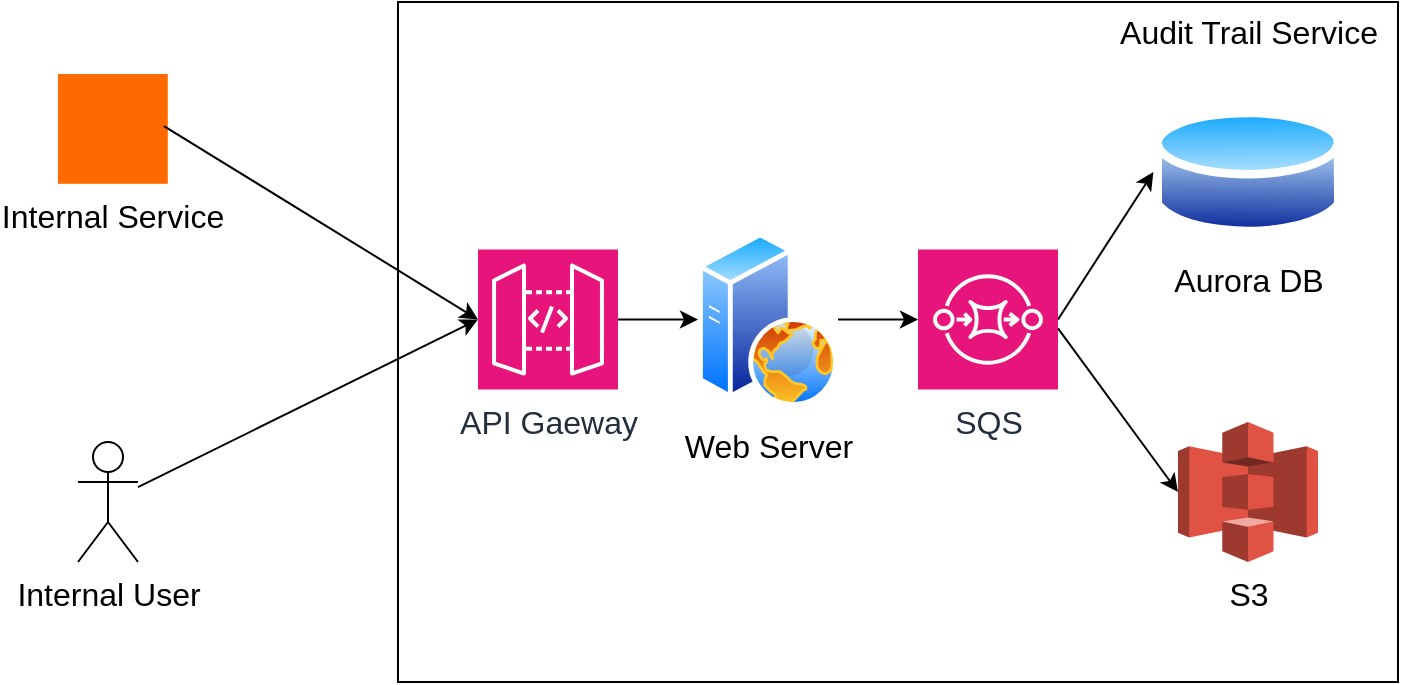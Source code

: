 <mxfile version="28.2.5">
  <diagram name="Page-1" id="VXtb2nPkONFGcZa5ZnE_">
    <mxGraphModel dx="1368" dy="909" grid="1" gridSize="10" guides="1" tooltips="1" connect="1" arrows="1" fold="1" page="1" pageScale="1" pageWidth="850" pageHeight="1100" math="0" shadow="0">
      <root>
        <mxCell id="0" />
        <mxCell id="1" parent="0" />
        <mxCell id="WtTVvafhwajfm4MTaFXI-7" value="" style="rounded=0;whiteSpace=wrap;html=1;labelPosition=right;verticalLabelPosition=top;align=left;verticalAlign=bottom;" parent="1" vertex="1">
          <mxGeometry x="260" y="80" width="500" height="340" as="geometry" />
        </mxCell>
        <mxCell id="WtTVvafhwajfm4MTaFXI-2" value="Web Server" style="image;aspect=fixed;perimeter=ellipsePerimeter;html=1;align=center;shadow=0;dashed=0;spacingTop=3;image=img/lib/active_directory/web_server.svg;fontSize=16;" parent="1" vertex="1">
          <mxGeometry x="410" y="195" width="70" height="87.5" as="geometry" />
        </mxCell>
        <mxCell id="WtTVvafhwajfm4MTaFXI-3" value="Aurora DB" style="image;aspect=fixed;perimeter=ellipsePerimeter;html=1;align=center;shadow=0;dashed=0;spacingTop=3;image=img/lib/active_directory/database.svg;fontSize=16;" parent="1" vertex="1">
          <mxGeometry x="637.7" y="130" width="94.59" height="70" as="geometry" />
        </mxCell>
        <mxCell id="WtTVvafhwajfm4MTaFXI-4" value="S3" style="outlineConnect=0;dashed=0;verticalLabelPosition=bottom;verticalAlign=top;align=center;html=1;shape=mxgraph.aws3.s3;fillColor=#E05243;gradientColor=none;fontSize=16;" parent="1" vertex="1">
          <mxGeometry x="649.99" y="290" width="70" height="70" as="geometry" />
        </mxCell>
        <mxCell id="WtTVvafhwajfm4MTaFXI-5" value="Internal Service" style="points=[];aspect=fixed;html=1;align=center;shadow=0;dashed=0;fillColor=#FF6A00;strokeColor=none;shape=mxgraph.alibaba_cloud.webplus_web_app_service;labelPosition=center;verticalLabelPosition=bottom;verticalAlign=top;fontSize=16;" parent="1" vertex="1">
          <mxGeometry x="90" y="116" width="54.9" height="54.9" as="geometry" />
        </mxCell>
        <mxCell id="WtTVvafhwajfm4MTaFXI-6" value="Internal User" style="shape=umlActor;verticalLabelPosition=bottom;verticalAlign=top;html=1;outlineConnect=0;fontSize=16;" parent="1" vertex="1">
          <mxGeometry x="100" y="300" width="30" height="60" as="geometry" />
        </mxCell>
        <mxCell id="WtTVvafhwajfm4MTaFXI-8" value="Audit Trail Service" style="text;html=1;align=center;verticalAlign=middle;resizable=0;points=[];autosize=1;strokeColor=none;fillColor=none;fontSize=16;" parent="1" vertex="1">
          <mxGeometry x="610" y="80" width="150" height="30" as="geometry" />
        </mxCell>
        <mxCell id="WtTVvafhwajfm4MTaFXI-9" value="" style="endArrow=classic;html=1;rounded=0;entryX=0;entryY=0.5;entryDx=0;entryDy=0;entryPerimeter=0;" parent="1" source="WtTVvafhwajfm4MTaFXI-6" target="E_Ix-bq6Br029kDSQJIA-1" edge="1">
          <mxGeometry width="50" height="50" relative="1" as="geometry">
            <mxPoint x="190" y="260" as="sourcePoint" />
            <mxPoint x="420" y="430" as="targetPoint" />
          </mxGeometry>
        </mxCell>
        <mxCell id="WtTVvafhwajfm4MTaFXI-10" value="" style="endArrow=classic;html=1;rounded=0;exitX=1;exitY=0.5;exitDx=0;exitDy=0;entryX=0;entryY=0.5;entryDx=0;entryDy=0;exitPerimeter=0;" parent="1" source="E_Ix-bq6Br029kDSQJIA-3" target="WtTVvafhwajfm4MTaFXI-3" edge="1">
          <mxGeometry width="50" height="50" relative="1" as="geometry">
            <mxPoint x="290" y="538" as="sourcePoint" />
            <mxPoint x="479" y="485" as="targetPoint" />
          </mxGeometry>
        </mxCell>
        <mxCell id="WtTVvafhwajfm4MTaFXI-11" value="" style="endArrow=classic;html=1;rounded=0;entryX=0;entryY=0.5;entryDx=0;entryDy=0;entryPerimeter=0;exitX=1;exitY=0.564;exitDx=0;exitDy=0;exitPerimeter=0;" parent="1" source="E_Ix-bq6Br029kDSQJIA-3" target="WtTVvafhwajfm4MTaFXI-4" edge="1">
          <mxGeometry width="50" height="50" relative="1" as="geometry">
            <mxPoint x="540" y="160" as="sourcePoint" />
            <mxPoint x="619" y="565" as="targetPoint" />
          </mxGeometry>
        </mxCell>
        <mxCell id="WtTVvafhwajfm4MTaFXI-12" value="" style="endArrow=classic;html=1;rounded=0;exitX=0.965;exitY=0.474;exitDx=0;exitDy=0;exitPerimeter=0;entryX=0;entryY=0.5;entryDx=0;entryDy=0;entryPerimeter=0;" parent="1" source="WtTVvafhwajfm4MTaFXI-5" target="E_Ix-bq6Br029kDSQJIA-1" edge="1">
          <mxGeometry width="50" height="50" relative="1" as="geometry">
            <mxPoint x="210" y="483" as="sourcePoint" />
            <mxPoint x="310" y="240" as="targetPoint" />
          </mxGeometry>
        </mxCell>
        <mxCell id="E_Ix-bq6Br029kDSQJIA-1" value="API Gaeway" style="sketch=0;points=[[0,0,0],[0.25,0,0],[0.5,0,0],[0.75,0,0],[1,0,0],[0,1,0],[0.25,1,0],[0.5,1,0],[0.75,1,0],[1,1,0],[0,0.25,0],[0,0.5,0],[0,0.75,0],[1,0.25,0],[1,0.5,0],[1,0.75,0]];outlineConnect=0;fontColor=#232F3E;fillColor=#E7157B;strokeColor=#ffffff;dashed=0;verticalLabelPosition=bottom;verticalAlign=top;align=center;html=1;fontSize=16;fontStyle=0;aspect=fixed;shape=mxgraph.aws4.resourceIcon;resIcon=mxgraph.aws4.api_gateway;" vertex="1" parent="1">
          <mxGeometry x="300" y="203.75" width="70" height="70" as="geometry" />
        </mxCell>
        <mxCell id="E_Ix-bq6Br029kDSQJIA-2" value="" style="endArrow=classic;html=1;rounded=0;entryX=0;entryY=0.5;entryDx=0;entryDy=0;exitX=1;exitY=0.5;exitDx=0;exitDy=0;exitPerimeter=0;" edge="1" parent="1" source="E_Ix-bq6Br029kDSQJIA-1" target="WtTVvafhwajfm4MTaFXI-2">
          <mxGeometry width="50" height="50" relative="1" as="geometry">
            <mxPoint x="270" y="614" as="sourcePoint" />
            <mxPoint x="440" y="530" as="targetPoint" />
          </mxGeometry>
        </mxCell>
        <mxCell id="E_Ix-bq6Br029kDSQJIA-3" value="SQS" style="sketch=0;points=[[0,0,0],[0.25,0,0],[0.5,0,0],[0.75,0,0],[1,0,0],[0,1,0],[0.25,1,0],[0.5,1,0],[0.75,1,0],[1,1,0],[0,0.25,0],[0,0.5,0],[0,0.75,0],[1,0.25,0],[1,0.5,0],[1,0.75,0]];outlineConnect=0;fontColor=#232F3E;fillColor=#E7157B;strokeColor=#ffffff;dashed=0;verticalLabelPosition=bottom;verticalAlign=top;align=center;html=1;fontSize=16;fontStyle=0;aspect=fixed;shape=mxgraph.aws4.resourceIcon;resIcon=mxgraph.aws4.sqs;" vertex="1" parent="1">
          <mxGeometry x="520" y="203.75" width="70" height="70" as="geometry" />
        </mxCell>
        <mxCell id="E_Ix-bq6Br029kDSQJIA-4" value="" style="endArrow=classic;html=1;rounded=0;exitX=1;exitY=0.5;exitDx=0;exitDy=0;entryX=0;entryY=0.5;entryDx=0;entryDy=0;entryPerimeter=0;" edge="1" parent="1" source="WtTVvafhwajfm4MTaFXI-2" target="E_Ix-bq6Br029kDSQJIA-3">
          <mxGeometry width="50" height="50" relative="1" as="geometry">
            <mxPoint x="440" y="560" as="sourcePoint" />
            <mxPoint x="480" y="580" as="targetPoint" />
          </mxGeometry>
        </mxCell>
      </root>
    </mxGraphModel>
  </diagram>
</mxfile>
